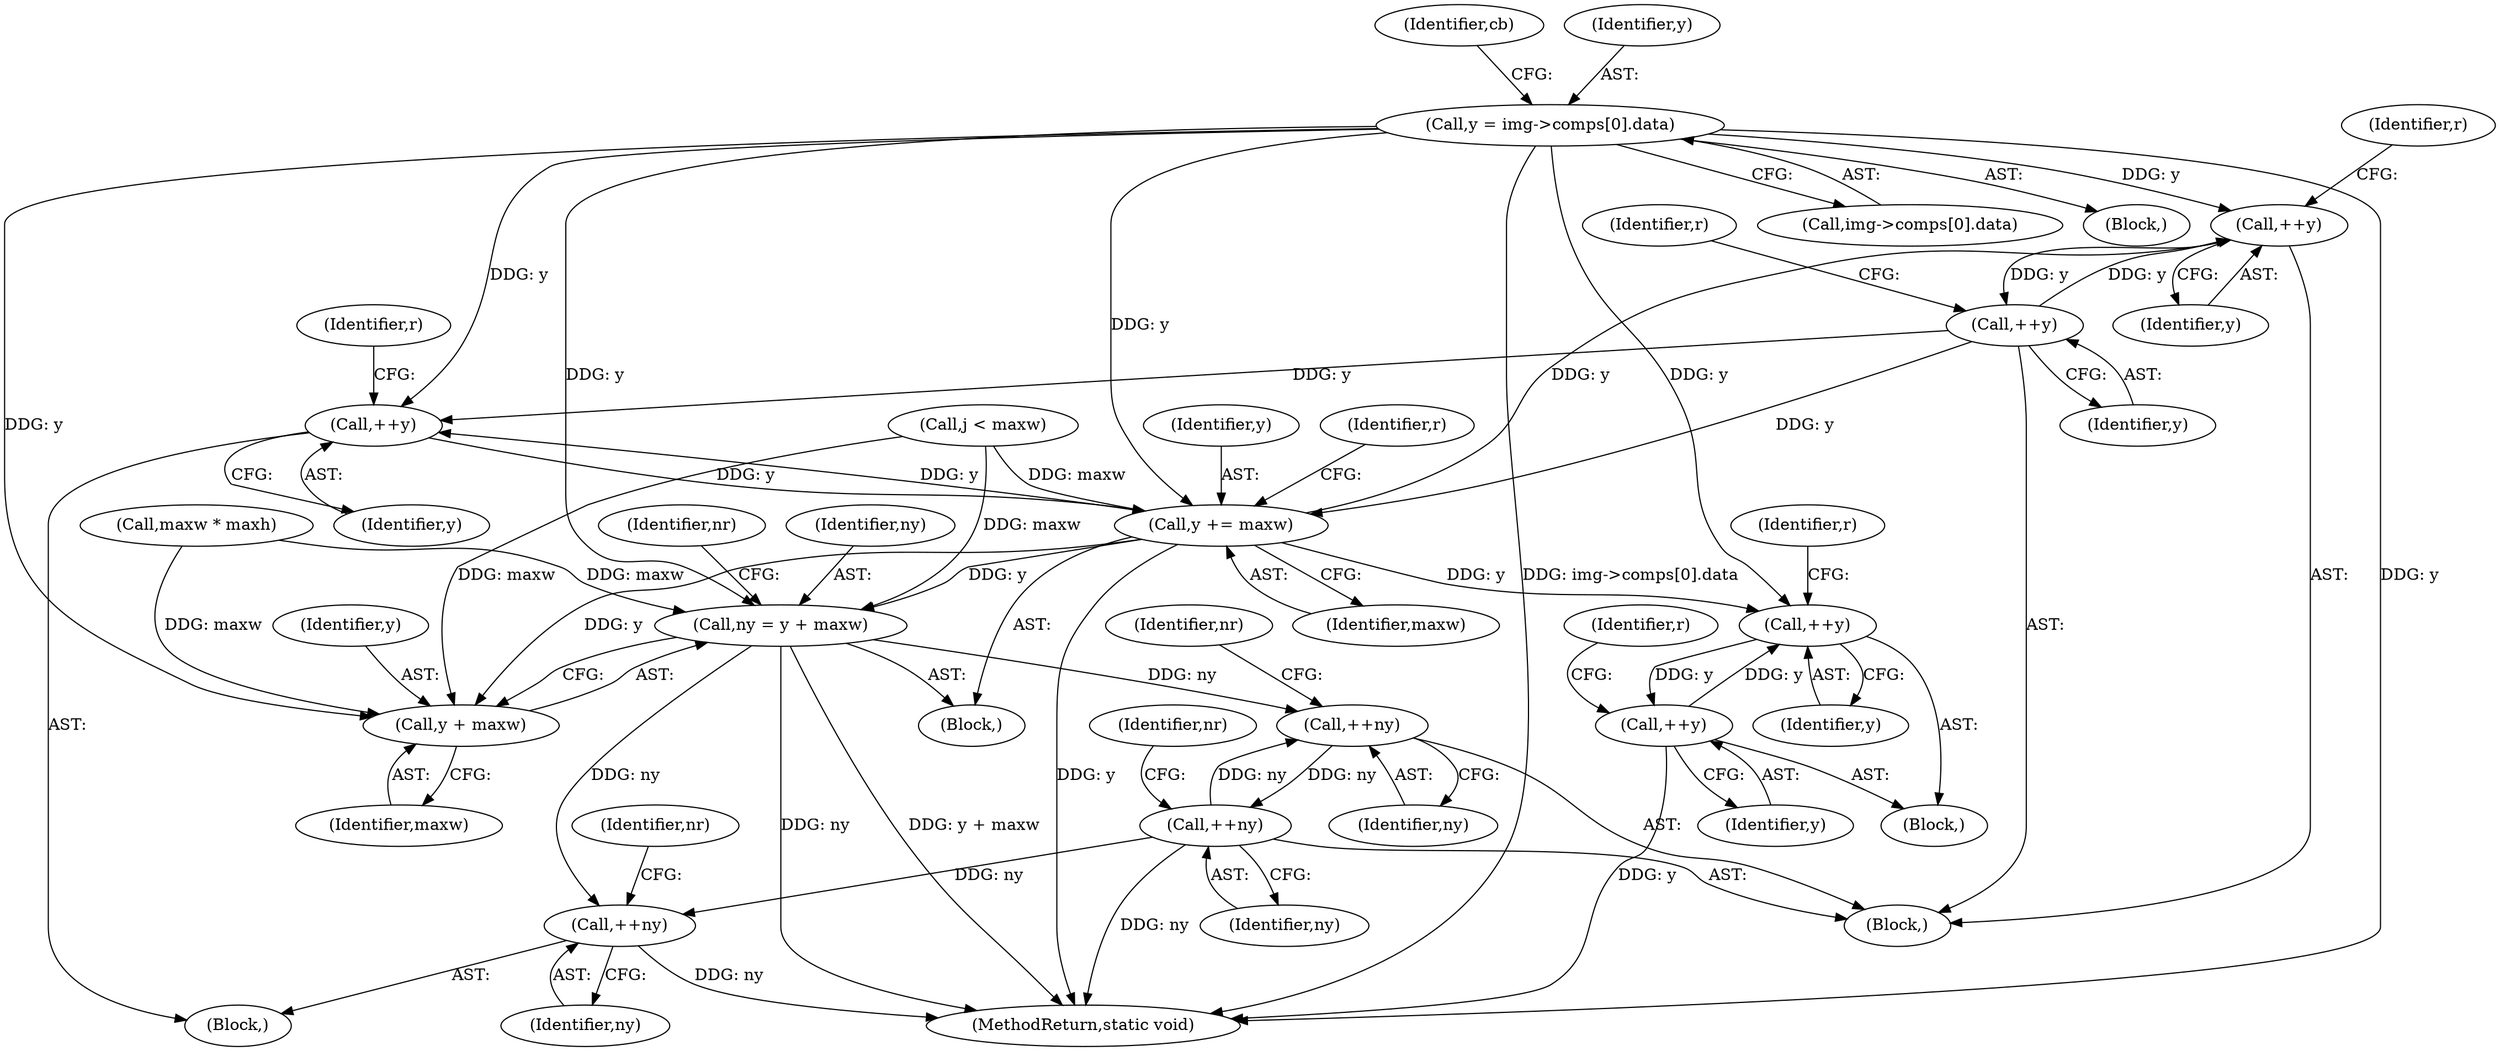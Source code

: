 digraph "0_openjpeg_15f081c89650dccee4aa4ae66f614c3fdb268767_0@array" {
"1000176" [label="(Call,y = img->comps[0].data)"];
"1000271" [label="(Call,ny = y + maxw)"];
"1000359" [label="(Call,++ny)"];
"1000379" [label="(Call,++ny)"];
"1000428" [label="(Call,++ny)"];
"1000273" [label="(Call,y + maxw)"];
"1000319" [label="(Call,++y)"];
"1000339" [label="(Call,++y)"];
"1000408" [label="(Call,++y)"];
"1000440" [label="(Call,y += maxw)"];
"1000485" [label="(Call,++y)"];
"1000505" [label="(Call,++y)"];
"1000695" [label="(MethodReturn,static void)"];
"1000382" [label="(Identifier,nr)"];
"1000274" [label="(Identifier,y)"];
"1000277" [label="(Identifier,nr)"];
"1000395" [label="(Block,)"];
"1000486" [label="(Identifier,y)"];
"1000359" [label="(Call,++ny)"];
"1000392" [label="(Call,j < maxw)"];
"1000340" [label="(Identifier,y)"];
"1000270" [label="(Block,)"];
"1000380" [label="(Identifier,ny)"];
"1000275" [label="(Identifier,maxw)"];
"1000506" [label="(Identifier,y)"];
"1000178" [label="(Call,img->comps[0].data)"];
"1000440" [label="(Call,y += maxw)"];
"1000319" [label="(Call,++y)"];
"1000362" [label="(Identifier,nr)"];
"1000379" [label="(Call,++ny)"];
"1000431" [label="(Identifier,nr)"];
"1000173" [label="(Call,maxw * maxh)"];
"1000428" [label="(Call,++ny)"];
"1000411" [label="(Identifier,r)"];
"1000186" [label="(Identifier,cb)"];
"1000408" [label="(Call,++y)"];
"1000322" [label="(Identifier,r)"];
"1000176" [label="(Call,y = img->comps[0].data)"];
"1000320" [label="(Identifier,y)"];
"1000342" [label="(Identifier,r)"];
"1000441" [label="(Identifier,y)"];
"1000272" [label="(Identifier,ny)"];
"1000306" [label="(Block,)"];
"1000485" [label="(Call,++y)"];
"1000505" [label="(Call,++y)"];
"1000339" [label="(Call,++y)"];
"1000273" [label="(Call,y + maxw)"];
"1000360" [label="(Identifier,ny)"];
"1000442" [label="(Identifier,maxw)"];
"1000472" [label="(Block,)"];
"1000271" [label="(Call,ny = y + maxw)"];
"1000177" [label="(Identifier,y)"];
"1000444" [label="(Identifier,r)"];
"1000508" [label="(Identifier,r)"];
"1000103" [label="(Block,)"];
"1000429" [label="(Identifier,ny)"];
"1000409" [label="(Identifier,y)"];
"1000488" [label="(Identifier,r)"];
"1000176" -> "1000103"  [label="AST: "];
"1000176" -> "1000178"  [label="CFG: "];
"1000177" -> "1000176"  [label="AST: "];
"1000178" -> "1000176"  [label="AST: "];
"1000186" -> "1000176"  [label="CFG: "];
"1000176" -> "1000695"  [label="DDG: img->comps[0].data"];
"1000176" -> "1000695"  [label="DDG: y"];
"1000176" -> "1000271"  [label="DDG: y"];
"1000176" -> "1000273"  [label="DDG: y"];
"1000176" -> "1000319"  [label="DDG: y"];
"1000176" -> "1000408"  [label="DDG: y"];
"1000176" -> "1000440"  [label="DDG: y"];
"1000176" -> "1000485"  [label="DDG: y"];
"1000271" -> "1000270"  [label="AST: "];
"1000271" -> "1000273"  [label="CFG: "];
"1000272" -> "1000271"  [label="AST: "];
"1000273" -> "1000271"  [label="AST: "];
"1000277" -> "1000271"  [label="CFG: "];
"1000271" -> "1000695"  [label="DDG: y + maxw"];
"1000271" -> "1000695"  [label="DDG: ny"];
"1000440" -> "1000271"  [label="DDG: y"];
"1000173" -> "1000271"  [label="DDG: maxw"];
"1000392" -> "1000271"  [label="DDG: maxw"];
"1000271" -> "1000359"  [label="DDG: ny"];
"1000271" -> "1000428"  [label="DDG: ny"];
"1000359" -> "1000306"  [label="AST: "];
"1000359" -> "1000360"  [label="CFG: "];
"1000360" -> "1000359"  [label="AST: "];
"1000362" -> "1000359"  [label="CFG: "];
"1000379" -> "1000359"  [label="DDG: ny"];
"1000359" -> "1000379"  [label="DDG: ny"];
"1000379" -> "1000306"  [label="AST: "];
"1000379" -> "1000380"  [label="CFG: "];
"1000380" -> "1000379"  [label="AST: "];
"1000382" -> "1000379"  [label="CFG: "];
"1000379" -> "1000695"  [label="DDG: ny"];
"1000379" -> "1000428"  [label="DDG: ny"];
"1000428" -> "1000395"  [label="AST: "];
"1000428" -> "1000429"  [label="CFG: "];
"1000429" -> "1000428"  [label="AST: "];
"1000431" -> "1000428"  [label="CFG: "];
"1000428" -> "1000695"  [label="DDG: ny"];
"1000273" -> "1000275"  [label="CFG: "];
"1000274" -> "1000273"  [label="AST: "];
"1000275" -> "1000273"  [label="AST: "];
"1000440" -> "1000273"  [label="DDG: y"];
"1000173" -> "1000273"  [label="DDG: maxw"];
"1000392" -> "1000273"  [label="DDG: maxw"];
"1000319" -> "1000306"  [label="AST: "];
"1000319" -> "1000320"  [label="CFG: "];
"1000320" -> "1000319"  [label="AST: "];
"1000322" -> "1000319"  [label="CFG: "];
"1000339" -> "1000319"  [label="DDG: y"];
"1000440" -> "1000319"  [label="DDG: y"];
"1000319" -> "1000339"  [label="DDG: y"];
"1000339" -> "1000306"  [label="AST: "];
"1000339" -> "1000340"  [label="CFG: "];
"1000340" -> "1000339"  [label="AST: "];
"1000342" -> "1000339"  [label="CFG: "];
"1000339" -> "1000408"  [label="DDG: y"];
"1000339" -> "1000440"  [label="DDG: y"];
"1000408" -> "1000395"  [label="AST: "];
"1000408" -> "1000409"  [label="CFG: "];
"1000409" -> "1000408"  [label="AST: "];
"1000411" -> "1000408"  [label="CFG: "];
"1000440" -> "1000408"  [label="DDG: y"];
"1000408" -> "1000440"  [label="DDG: y"];
"1000440" -> "1000270"  [label="AST: "];
"1000440" -> "1000442"  [label="CFG: "];
"1000441" -> "1000440"  [label="AST: "];
"1000442" -> "1000440"  [label="AST: "];
"1000444" -> "1000440"  [label="CFG: "];
"1000440" -> "1000695"  [label="DDG: y"];
"1000392" -> "1000440"  [label="DDG: maxw"];
"1000440" -> "1000485"  [label="DDG: y"];
"1000485" -> "1000472"  [label="AST: "];
"1000485" -> "1000486"  [label="CFG: "];
"1000486" -> "1000485"  [label="AST: "];
"1000488" -> "1000485"  [label="CFG: "];
"1000505" -> "1000485"  [label="DDG: y"];
"1000485" -> "1000505"  [label="DDG: y"];
"1000505" -> "1000472"  [label="AST: "];
"1000505" -> "1000506"  [label="CFG: "];
"1000506" -> "1000505"  [label="AST: "];
"1000508" -> "1000505"  [label="CFG: "];
"1000505" -> "1000695"  [label="DDG: y"];
}
